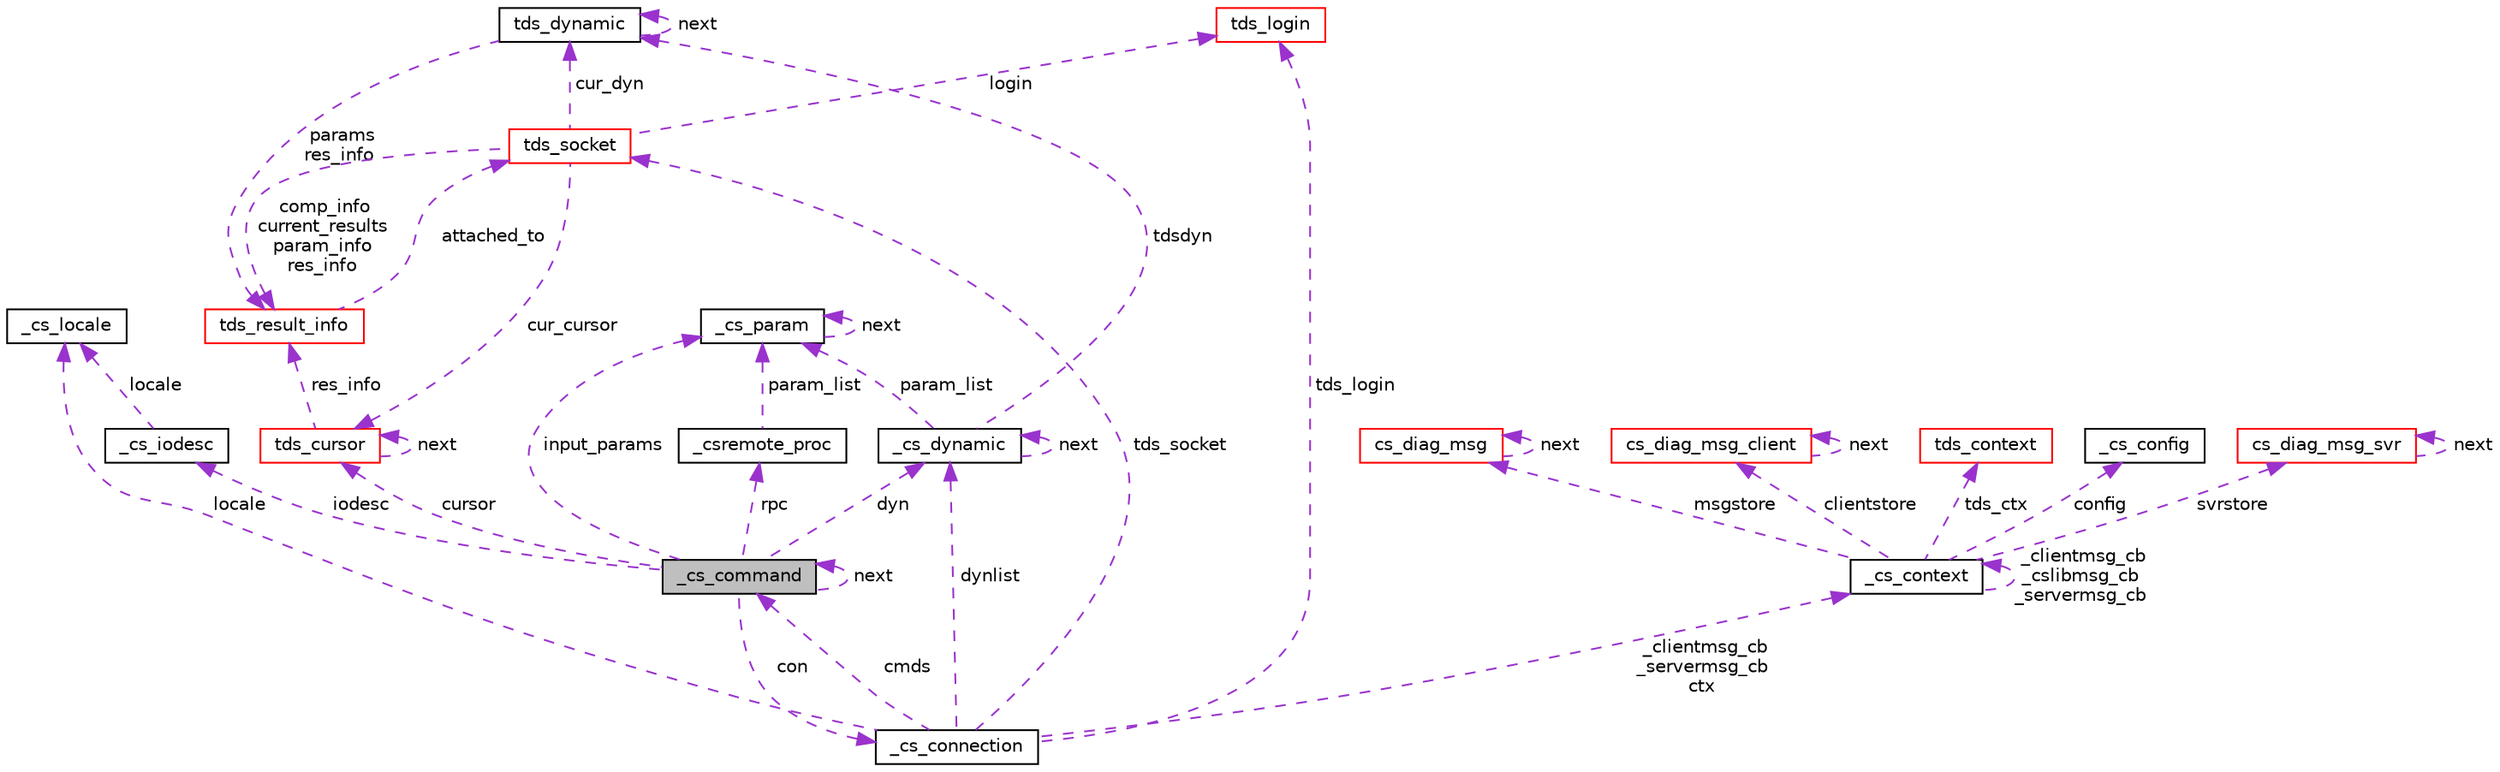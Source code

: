 digraph "_cs_command"
{
 // LATEX_PDF_SIZE
  edge [fontname="Helvetica",fontsize="10",labelfontname="Helvetica",labelfontsize="10"];
  node [fontname="Helvetica",fontsize="10",shape=record];
  Node1 [label="_cs_command",height=0.2,width=0.4,color="black", fillcolor="grey75", style="filled", fontcolor="black",tooltip=" "];
  Node2 -> Node1 [dir="back",color="darkorchid3",fontsize="10",style="dashed",label=" iodesc" ,fontname="Helvetica"];
  Node2 [label="_cs_iodesc",height=0.2,width=0.4,color="black", fillcolor="white", style="filled",URL="$a00823.html",tooltip=" "];
  Node3 -> Node2 [dir="back",color="darkorchid3",fontsize="10",style="dashed",label=" locale" ,fontname="Helvetica"];
  Node3 [label="_cs_locale",height=0.2,width=0.4,color="black", fillcolor="white", style="filled",URL="$a00907.html",tooltip=" "];
  Node1 -> Node1 [dir="back",color="darkorchid3",fontsize="10",style="dashed",label=" next" ,fontname="Helvetica"];
  Node4 -> Node1 [dir="back",color="darkorchid3",fontsize="10",style="dashed",label=" input_params" ,fontname="Helvetica"];
  Node4 [label="_cs_param",height=0.2,width=0.4,color="black", fillcolor="white", style="filled",URL="$a00887.html",tooltip=" "];
  Node4 -> Node4 [dir="back",color="darkorchid3",fontsize="10",style="dashed",label=" next" ,fontname="Helvetica"];
  Node5 -> Node1 [dir="back",color="darkorchid3",fontsize="10",style="dashed",label=" dyn" ,fontname="Helvetica"];
  Node5 [label="_cs_dynamic",height=0.2,width=0.4,color="black", fillcolor="white", style="filled",URL="$a00895.html",tooltip=" "];
  Node6 -> Node5 [dir="back",color="darkorchid3",fontsize="10",style="dashed",label=" tdsdyn" ,fontname="Helvetica"];
  Node6 [label="tds_dynamic",height=0.2,width=0.4,color="black", fillcolor="white", style="filled",URL="$a01207.html",tooltip="Holds information for a dynamic (also called prepared) query."];
  Node6 -> Node6 [dir="back",color="darkorchid3",fontsize="10",style="dashed",label=" next" ,fontname="Helvetica"];
  Node7 -> Node6 [dir="back",color="darkorchid3",fontsize="10",style="dashed",label=" params\nres_info" ,fontname="Helvetica"];
  Node7 [label="tds_result_info",height=0.2,width=0.4,color="red", fillcolor="white", style="filled",URL="$a01183.html",tooltip="Hold information for any results."];
  Node8 -> Node7 [dir="back",color="darkorchid3",fontsize="10",style="dashed",label=" attached_to" ,fontname="Helvetica"];
  Node8 [label="tds_socket",height=0.2,width=0.4,color="red", fillcolor="white", style="filled",URL="$a01235.html",tooltip="Information for a server connection."];
  Node9 -> Node8 [dir="back",color="darkorchid3",fontsize="10",style="dashed",label=" login" ,fontname="Helvetica"];
  Node9 [label="tds_login",height=0.2,width=0.4,color="red", fillcolor="white", style="filled",URL="$a01143.html",tooltip=" "];
  Node6 -> Node8 [dir="back",color="darkorchid3",fontsize="10",style="dashed",label=" cur_dyn" ,fontname="Helvetica"];
  Node7 -> Node8 [dir="back",color="darkorchid3",fontsize="10",style="dashed",label=" comp_info\ncurrent_results\nparam_info\nres_info" ,fontname="Helvetica"];
  Node14 -> Node8 [dir="back",color="darkorchid3",fontsize="10",style="dashed",label=" cur_cursor" ,fontname="Helvetica"];
  Node14 [label="tds_cursor",height=0.2,width=0.4,color="red", fillcolor="white", style="filled",URL="$a01199.html",tooltip="Holds informations about a cursor."];
  Node7 -> Node14 [dir="back",color="darkorchid3",fontsize="10",style="dashed",label=" res_info" ,fontname="Helvetica"];
  Node14 -> Node14 [dir="back",color="darkorchid3",fontsize="10",style="dashed",label=" next" ,fontname="Helvetica"];
  Node4 -> Node5 [dir="back",color="darkorchid3",fontsize="10",style="dashed",label=" param_list" ,fontname="Helvetica"];
  Node5 -> Node5 [dir="back",color="darkorchid3",fontsize="10",style="dashed",label=" next" ,fontname="Helvetica"];
  Node14 -> Node1 [dir="back",color="darkorchid3",fontsize="10",style="dashed",label=" cursor" ,fontname="Helvetica"];
  Node29 -> Node1 [dir="back",color="darkorchid3",fontsize="10",style="dashed",label=" con" ,fontname="Helvetica"];
  Node29 [label="_cs_connection",height=0.2,width=0.4,color="black", fillcolor="white", style="filled",URL="$a00883.html",tooltip=" "];
  Node3 -> Node29 [dir="back",color="darkorchid3",fontsize="10",style="dashed",label=" locale" ,fontname="Helvetica"];
  Node8 -> Node29 [dir="back",color="darkorchid3",fontsize="10",style="dashed",label=" tds_socket" ,fontname="Helvetica"];
  Node9 -> Node29 [dir="back",color="darkorchid3",fontsize="10",style="dashed",label=" tds_login" ,fontname="Helvetica"];
  Node1 -> Node29 [dir="back",color="darkorchid3",fontsize="10",style="dashed",label=" cmds" ,fontname="Helvetica"];
  Node30 -> Node29 [dir="back",color="darkorchid3",fontsize="10",style="dashed",label=" _clientmsg_cb\n_servermsg_cb\nctx" ,fontname="Helvetica"];
  Node30 [label="_cs_context",height=0.2,width=0.4,color="black", fillcolor="white", style="filled",URL="$a00875.html",tooltip=" "];
  Node31 -> Node30 [dir="back",color="darkorchid3",fontsize="10",style="dashed",label=" clientstore" ,fontname="Helvetica"];
  Node31 [label="cs_diag_msg_client",height=0.2,width=0.4,color="red", fillcolor="white", style="filled",URL="$a00863.html",tooltip=" "];
  Node31 -> Node31 [dir="back",color="darkorchid3",fontsize="10",style="dashed",label=" next" ,fontname="Helvetica"];
  Node19 -> Node30 [dir="back",color="darkorchid3",fontsize="10",style="dashed",label=" tds_ctx" ,fontname="Helvetica"];
  Node19 [label="tds_context",height=0.2,width=0.4,color="red", fillcolor="white", style="filled",URL="$a01215.html",tooltip=" "];
  Node33 -> Node30 [dir="back",color="darkorchid3",fontsize="10",style="dashed",label=" config" ,fontname="Helvetica"];
  Node33 [label="_cs_config",height=0.2,width=0.4,color="black", fillcolor="white", style="filled",URL="$a00859.html",tooltip=" "];
  Node30 -> Node30 [dir="back",color="darkorchid3",fontsize="10",style="dashed",label=" _clientmsg_cb\n_cslibmsg_cb\n_servermsg_cb" ,fontname="Helvetica"];
  Node34 -> Node30 [dir="back",color="darkorchid3",fontsize="10",style="dashed",label=" svrstore" ,fontname="Helvetica"];
  Node34 [label="cs_diag_msg_svr",height=0.2,width=0.4,color="red", fillcolor="white", style="filled",URL="$a00867.html",tooltip=" "];
  Node34 -> Node34 [dir="back",color="darkorchid3",fontsize="10",style="dashed",label=" next" ,fontname="Helvetica"];
  Node36 -> Node30 [dir="back",color="darkorchid3",fontsize="10",style="dashed",label=" msgstore" ,fontname="Helvetica"];
  Node36 [label="cs_diag_msg",height=0.2,width=0.4,color="red", fillcolor="white", style="filled",URL="$a00871.html",tooltip=" "];
  Node36 -> Node36 [dir="back",color="darkorchid3",fontsize="10",style="dashed",label=" next" ,fontname="Helvetica"];
  Node5 -> Node29 [dir="back",color="darkorchid3",fontsize="10",style="dashed",label=" dynlist" ,fontname="Helvetica"];
  Node37 -> Node1 [dir="back",color="darkorchid3",fontsize="10",style="dashed",label=" rpc" ,fontname="Helvetica"];
  Node37 [label="_csremote_proc",height=0.2,width=0.4,color="black", fillcolor="white", style="filled",URL="$a00891.html",tooltip=" "];
  Node4 -> Node37 [dir="back",color="darkorchid3",fontsize="10",style="dashed",label=" param_list" ,fontname="Helvetica"];
}
